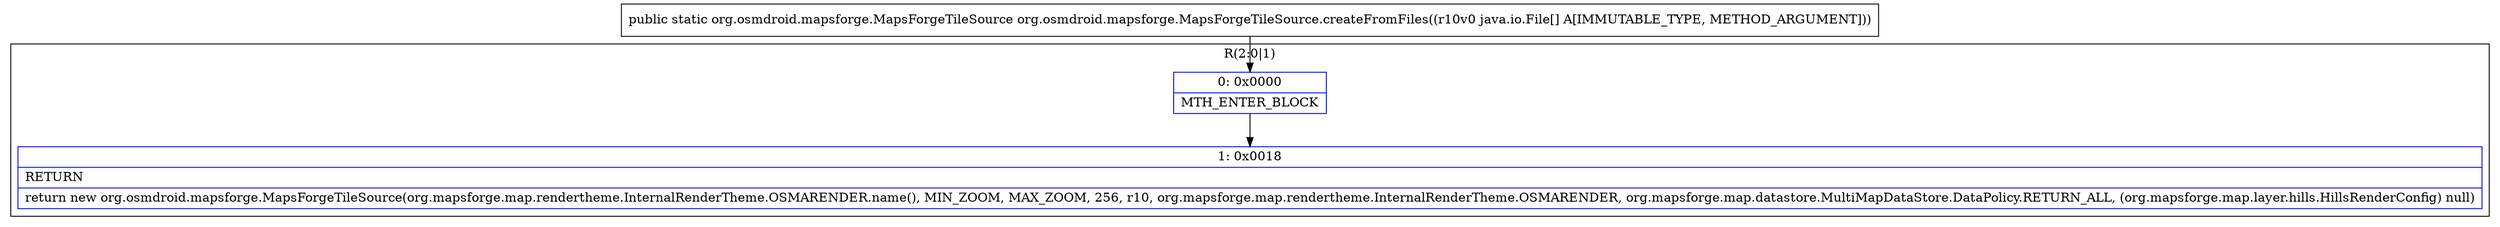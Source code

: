 digraph "CFG fororg.osmdroid.mapsforge.MapsForgeTileSource.createFromFiles([Ljava\/io\/File;)Lorg\/osmdroid\/mapsforge\/MapsForgeTileSource;" {
subgraph cluster_Region_204171086 {
label = "R(2:0|1)";
node [shape=record,color=blue];
Node_0 [shape=record,label="{0\:\ 0x0000|MTH_ENTER_BLOCK\l}"];
Node_1 [shape=record,label="{1\:\ 0x0018|RETURN\l|return new org.osmdroid.mapsforge.MapsForgeTileSource(org.mapsforge.map.rendertheme.InternalRenderTheme.OSMARENDER.name(), MIN_ZOOM, MAX_ZOOM, 256, r10, org.mapsforge.map.rendertheme.InternalRenderTheme.OSMARENDER, org.mapsforge.map.datastore.MultiMapDataStore.DataPolicy.RETURN_ALL, (org.mapsforge.map.layer.hills.HillsRenderConfig) null)\l}"];
}
MethodNode[shape=record,label="{public static org.osmdroid.mapsforge.MapsForgeTileSource org.osmdroid.mapsforge.MapsForgeTileSource.createFromFiles((r10v0 java.io.File[] A[IMMUTABLE_TYPE, METHOD_ARGUMENT])) }"];
MethodNode -> Node_0;
Node_0 -> Node_1;
}

